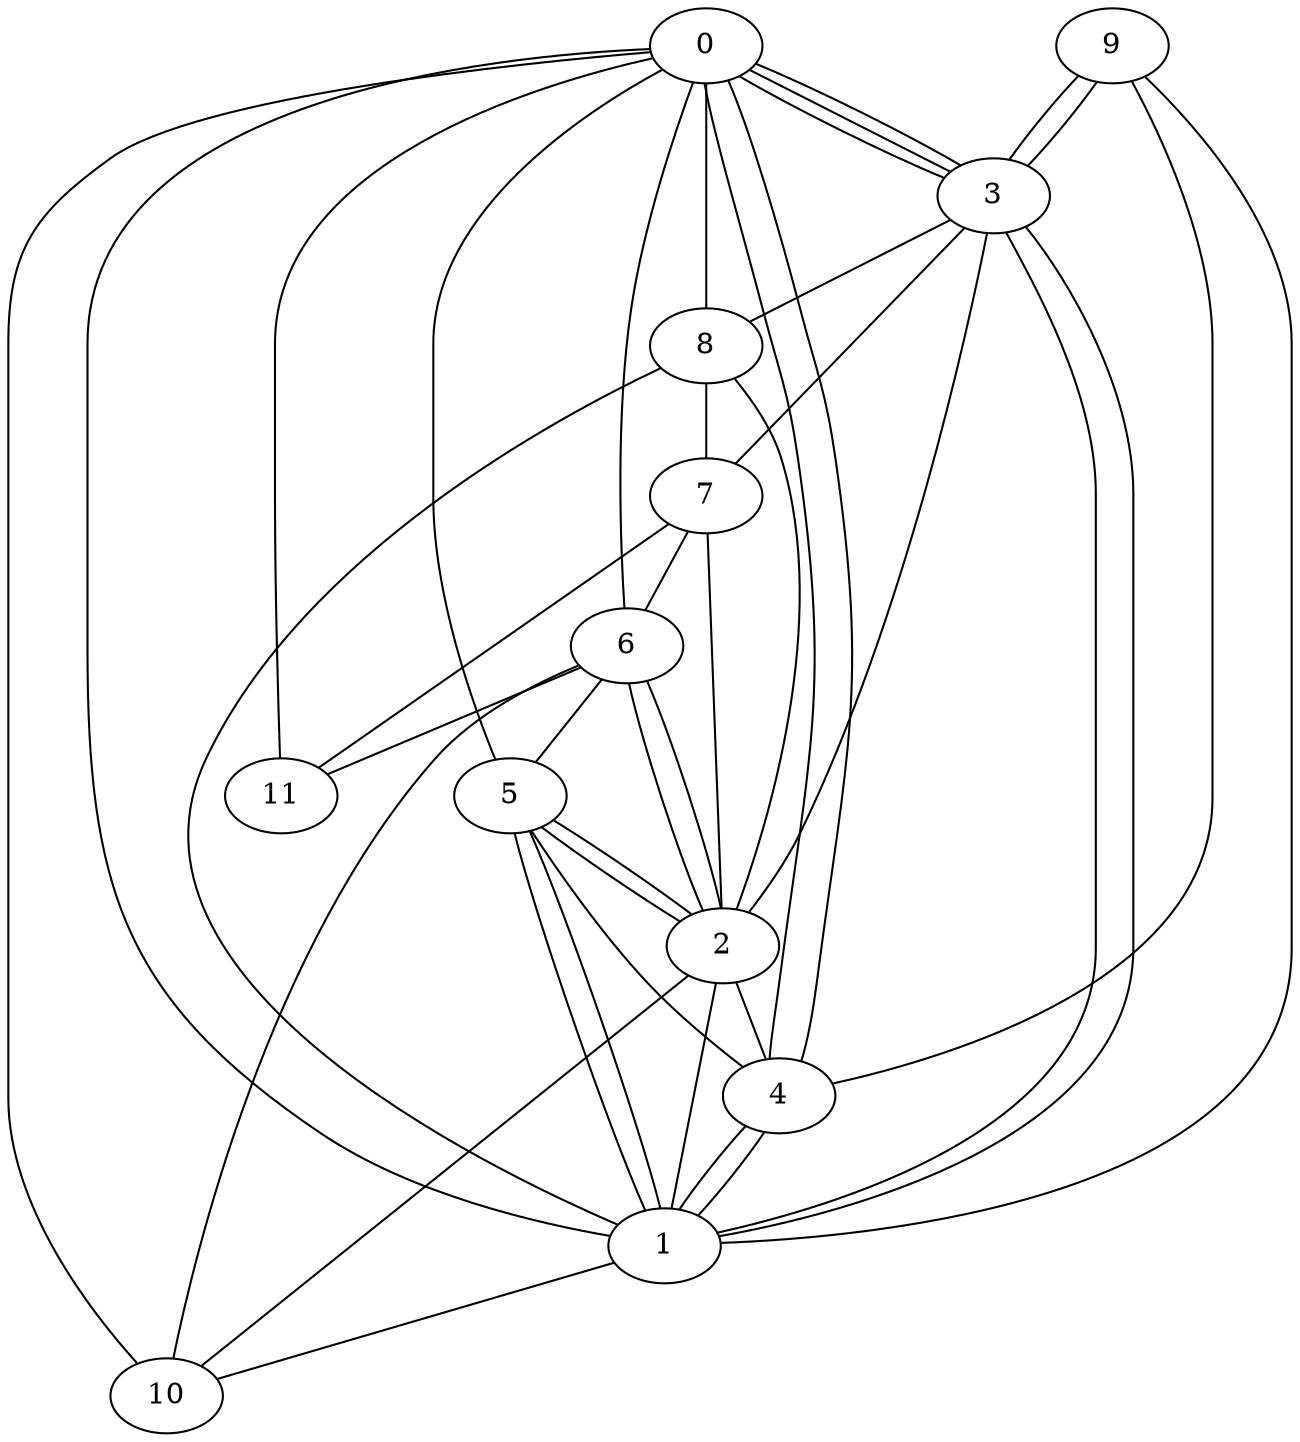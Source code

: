graph G {
0;
1;
2;
3;
4;
5;
6;
7;
8;
9;
10;
11;
6--5 ;
5--0 ;
6--11 ;
10--6 ;
5--1 ;
7--11 ;
0--10 ;
4--1 ;
3--0 ;
2--8 ;
6--2 ;
1--10 ;
7--6 ;
8--0 ;
5--2 ;
5--1 ;
0--3 ;
9--1 ;
1--3 ;
1--3 ;
0--3 ;
8--7 ;
4--0 ;
6--2 ;
2--1 ;
9--3 ;
2--3 ;
2--10 ;
0--4 ;
9--4 ;
3--7 ;
2--7 ;
4--1 ;
11--0 ;
1--0 ;
5--4 ;
0--6 ;
5--2 ;
2--4 ;
3--8 ;
8--1 ;
9--3 ;
}

